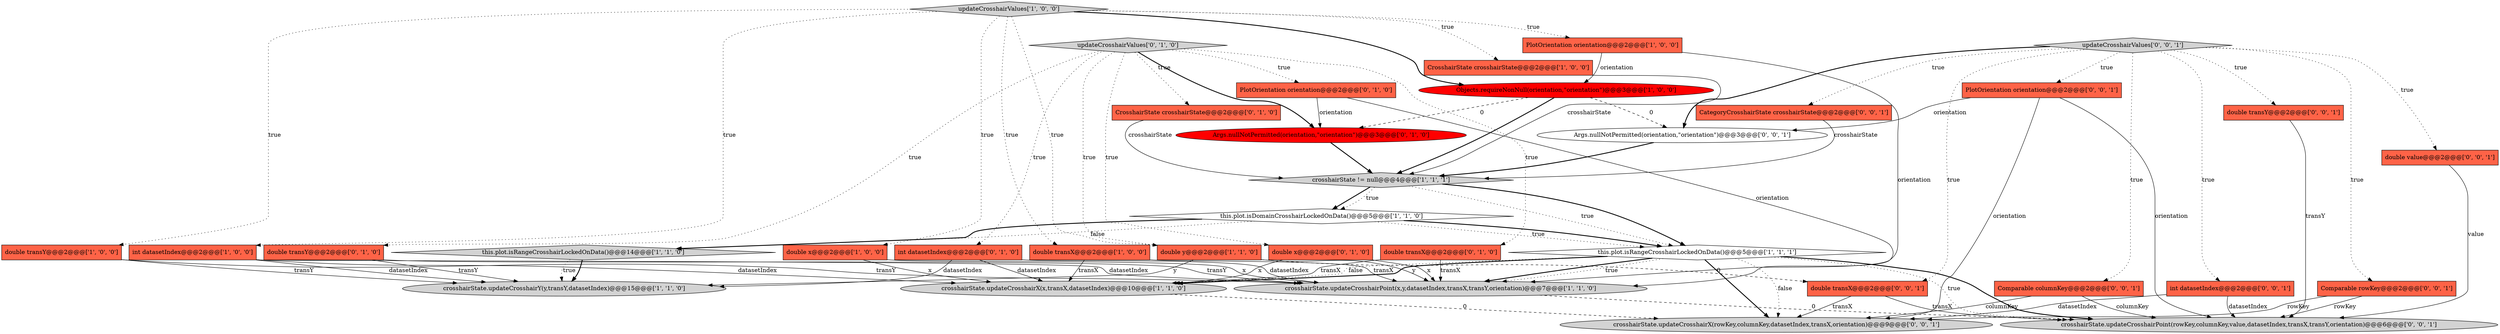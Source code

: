 digraph {
11 [style = filled, label = "updateCrosshairValues['1', '0', '0']", fillcolor = lightgray, shape = diamond image = "AAA0AAABBB1BBB"];
26 [style = filled, label = "crosshairState.updateCrosshairPoint(rowKey,columnKey,value,datasetIndex,transX,transY,orientation)@@@6@@@['0', '0', '1']", fillcolor = lightgray, shape = ellipse image = "AAA0AAABBB3BBB"];
33 [style = filled, label = "CategoryCrosshairState crosshairState@@@2@@@['0', '0', '1']", fillcolor = tomato, shape = box image = "AAA0AAABBB3BBB"];
31 [style = filled, label = "double transY@@@2@@@['0', '0', '1']", fillcolor = tomato, shape = box image = "AAA0AAABBB3BBB"];
28 [style = filled, label = "Comparable columnKey@@@2@@@['0', '0', '1']", fillcolor = tomato, shape = box image = "AAA0AAABBB3BBB"];
13 [style = filled, label = "this.plot.isDomainCrosshairLockedOnData()@@@5@@@['1', '1', '0']", fillcolor = white, shape = diamond image = "AAA0AAABBB1BBB"];
18 [style = filled, label = "Args.nullNotPermitted(orientation,\"orientation\")@@@3@@@['0', '1', '0']", fillcolor = red, shape = ellipse image = "AAA1AAABBB2BBB"];
8 [style = filled, label = "this.plot.isRangeCrosshairLockedOnData()@@@5@@@['1', '1', '1']", fillcolor = white, shape = diamond image = "AAA0AAABBB1BBB"];
27 [style = filled, label = "Args.nullNotPermitted(orientation,\"orientation\")@@@3@@@['0', '0', '1']", fillcolor = white, shape = ellipse image = "AAA0AAABBB3BBB"];
12 [style = filled, label = "Objects.requireNonNull(orientation,\"orientation\")@@@3@@@['1', '0', '0']", fillcolor = red, shape = ellipse image = "AAA1AAABBB1BBB"];
1 [style = filled, label = "crosshairState != null@@@4@@@['1', '1', '1']", fillcolor = lightgray, shape = diamond image = "AAA0AAABBB1BBB"];
24 [style = filled, label = "Comparable rowKey@@@2@@@['0', '0', '1']", fillcolor = tomato, shape = box image = "AAA0AAABBB3BBB"];
23 [style = filled, label = "CrosshairState crosshairState@@@2@@@['0', '1', '0']", fillcolor = tomato, shape = box image = "AAA0AAABBB2BBB"];
7 [style = filled, label = "double x@@@2@@@['1', '0', '0']", fillcolor = tomato, shape = box image = "AAA0AAABBB1BBB"];
32 [style = filled, label = "PlotOrientation orientation@@@2@@@['0', '0', '1']", fillcolor = tomato, shape = box image = "AAA0AAABBB3BBB"];
19 [style = filled, label = "double transY@@@2@@@['0', '1', '0']", fillcolor = tomato, shape = box image = "AAA0AAABBB2BBB"];
5 [style = filled, label = "this.plot.isRangeCrosshairLockedOnData()@@@14@@@['1', '1', '0']", fillcolor = lightgray, shape = diamond image = "AAA0AAABBB1BBB"];
30 [style = filled, label = "updateCrosshairValues['0', '0', '1']", fillcolor = lightgray, shape = diamond image = "AAA0AAABBB3BBB"];
0 [style = filled, label = "double transY@@@2@@@['1', '0', '0']", fillcolor = tomato, shape = box image = "AAA0AAABBB1BBB"];
29 [style = filled, label = "crosshairState.updateCrosshairX(rowKey,columnKey,datasetIndex,transX,orientation)@@@9@@@['0', '0', '1']", fillcolor = lightgray, shape = ellipse image = "AAA0AAABBB3BBB"];
6 [style = filled, label = "crosshairState.updateCrosshairPoint(x,y,datasetIndex,transX,transY,orientation)@@@7@@@['1', '1', '0']", fillcolor = lightgray, shape = ellipse image = "AAA0AAABBB1BBB"];
9 [style = filled, label = "int datasetIndex@@@2@@@['1', '0', '0']", fillcolor = tomato, shape = box image = "AAA0AAABBB1BBB"];
21 [style = filled, label = "double transX@@@2@@@['0', '1', '0']", fillcolor = tomato, shape = box image = "AAA0AAABBB2BBB"];
35 [style = filled, label = "double transX@@@2@@@['0', '0', '1']", fillcolor = tomato, shape = box image = "AAA0AAABBB3BBB"];
34 [style = filled, label = "double value@@@2@@@['0', '0', '1']", fillcolor = tomato, shape = box image = "AAA0AAABBB3BBB"];
15 [style = filled, label = "double y@@@2@@@['1', '1', '0']", fillcolor = tomato, shape = box image = "AAA0AAABBB1BBB"];
2 [style = filled, label = "PlotOrientation orientation@@@2@@@['1', '0', '0']", fillcolor = tomato, shape = box image = "AAA0AAABBB1BBB"];
25 [style = filled, label = "int datasetIndex@@@2@@@['0', '0', '1']", fillcolor = tomato, shape = box image = "AAA0AAABBB3BBB"];
4 [style = filled, label = "double transX@@@2@@@['1', '0', '0']", fillcolor = tomato, shape = box image = "AAA0AAABBB1BBB"];
22 [style = filled, label = "PlotOrientation orientation@@@2@@@['0', '1', '0']", fillcolor = tomato, shape = box image = "AAA0AAABBB2BBB"];
14 [style = filled, label = "crosshairState.updateCrosshairX(x,transX,datasetIndex)@@@10@@@['1', '1', '0']", fillcolor = lightgray, shape = ellipse image = "AAA0AAABBB1BBB"];
3 [style = filled, label = "crosshairState.updateCrosshairY(y,transY,datasetIndex)@@@15@@@['1', '1', '0']", fillcolor = lightgray, shape = ellipse image = "AAA0AAABBB1BBB"];
20 [style = filled, label = "updateCrosshairValues['0', '1', '0']", fillcolor = lightgray, shape = diamond image = "AAA0AAABBB2BBB"];
17 [style = filled, label = "double x@@@2@@@['0', '1', '0']", fillcolor = tomato, shape = box image = "AAA0AAABBB2BBB"];
16 [style = filled, label = "int datasetIndex@@@2@@@['0', '1', '0']", fillcolor = tomato, shape = box image = "AAA0AAABBB2BBB"];
10 [style = filled, label = "CrosshairState crosshairState@@@2@@@['1', '0', '0']", fillcolor = tomato, shape = box image = "AAA0AAABBB1BBB"];
5->3 [style = bold, label=""];
9->6 [style = solid, label="datasetIndex"];
8->6 [style = bold, label=""];
16->3 [style = solid, label="datasetIndex"];
1->13 [style = bold, label=""];
2->12 [style = solid, label="orientation"];
1->13 [style = dotted, label="true"];
32->27 [style = solid, label="orientation"];
11->2 [style = dotted, label="true"];
4->14 [style = solid, label="transX"];
6->26 [style = dashed, label="0"];
11->0 [style = dotted, label="true"];
2->6 [style = solid, label="orientation"];
23->1 [style = solid, label="crosshairState"];
15->3 [style = solid, label="y"];
11->15 [style = dotted, label="true"];
22->18 [style = solid, label="orientation"];
25->26 [style = solid, label="datasetIndex"];
20->15 [style = dotted, label="true"];
31->26 [style = solid, label="transY"];
30->33 [style = dotted, label="true"];
11->7 [style = dotted, label="true"];
11->10 [style = dotted, label="true"];
8->14 [style = dotted, label="false"];
15->6 [style = solid, label="y"];
32->29 [style = solid, label="orientation"];
30->27 [style = bold, label=""];
21->14 [style = solid, label="transX"];
35->29 [style = solid, label="transX"];
4->6 [style = solid, label="transX"];
11->12 [style = bold, label=""];
13->5 [style = dotted, label="false"];
5->3 [style = dotted, label="true"];
12->1 [style = bold, label=""];
24->26 [style = solid, label="rowKey"];
9->14 [style = solid, label="datasetIndex"];
21->6 [style = solid, label="transX"];
20->18 [style = bold, label=""];
18->1 [style = bold, label=""];
25->29 [style = solid, label="datasetIndex"];
12->27 [style = dashed, label="0"];
1->8 [style = dotted, label="true"];
16->6 [style = solid, label="datasetIndex"];
13->5 [style = bold, label=""];
30->32 [style = dotted, label="true"];
20->22 [style = dotted, label="true"];
9->3 [style = solid, label="datasetIndex"];
33->1 [style = solid, label="crosshairState"];
35->26 [style = solid, label="transX"];
30->28 [style = dotted, label="true"];
14->29 [style = dashed, label="0"];
28->26 [style = solid, label="columnKey"];
34->26 [style = solid, label="value"];
1->8 [style = bold, label=""];
20->17 [style = dotted, label="true"];
8->14 [style = bold, label=""];
11->9 [style = dotted, label="true"];
16->14 [style = solid, label="datasetIndex"];
11->4 [style = dotted, label="true"];
30->34 [style = dotted, label="true"];
17->6 [style = solid, label="x"];
15->35 [style = dashed, label="0"];
8->6 [style = dotted, label="true"];
30->25 [style = dotted, label="true"];
13->8 [style = dotted, label="true"];
20->23 [style = dotted, label="true"];
32->26 [style = solid, label="orientation"];
19->3 [style = solid, label="transY"];
20->19 [style = dotted, label="true"];
0->6 [style = solid, label="transY"];
30->31 [style = dotted, label="true"];
8->29 [style = dotted, label="false"];
24->29 [style = solid, label="rowKey"];
8->26 [style = dotted, label="true"];
27->1 [style = bold, label=""];
30->24 [style = dotted, label="true"];
17->14 [style = solid, label="x"];
19->6 [style = solid, label="transY"];
7->6 [style = solid, label="x"];
22->6 [style = solid, label="orientation"];
20->21 [style = dotted, label="true"];
7->14 [style = solid, label="x"];
10->1 [style = solid, label="crosshairState"];
28->29 [style = solid, label="columnKey"];
30->35 [style = dotted, label="true"];
12->18 [style = dashed, label="0"];
13->8 [style = bold, label=""];
8->29 [style = bold, label=""];
0->3 [style = solid, label="transY"];
20->16 [style = dotted, label="true"];
8->26 [style = bold, label=""];
}
